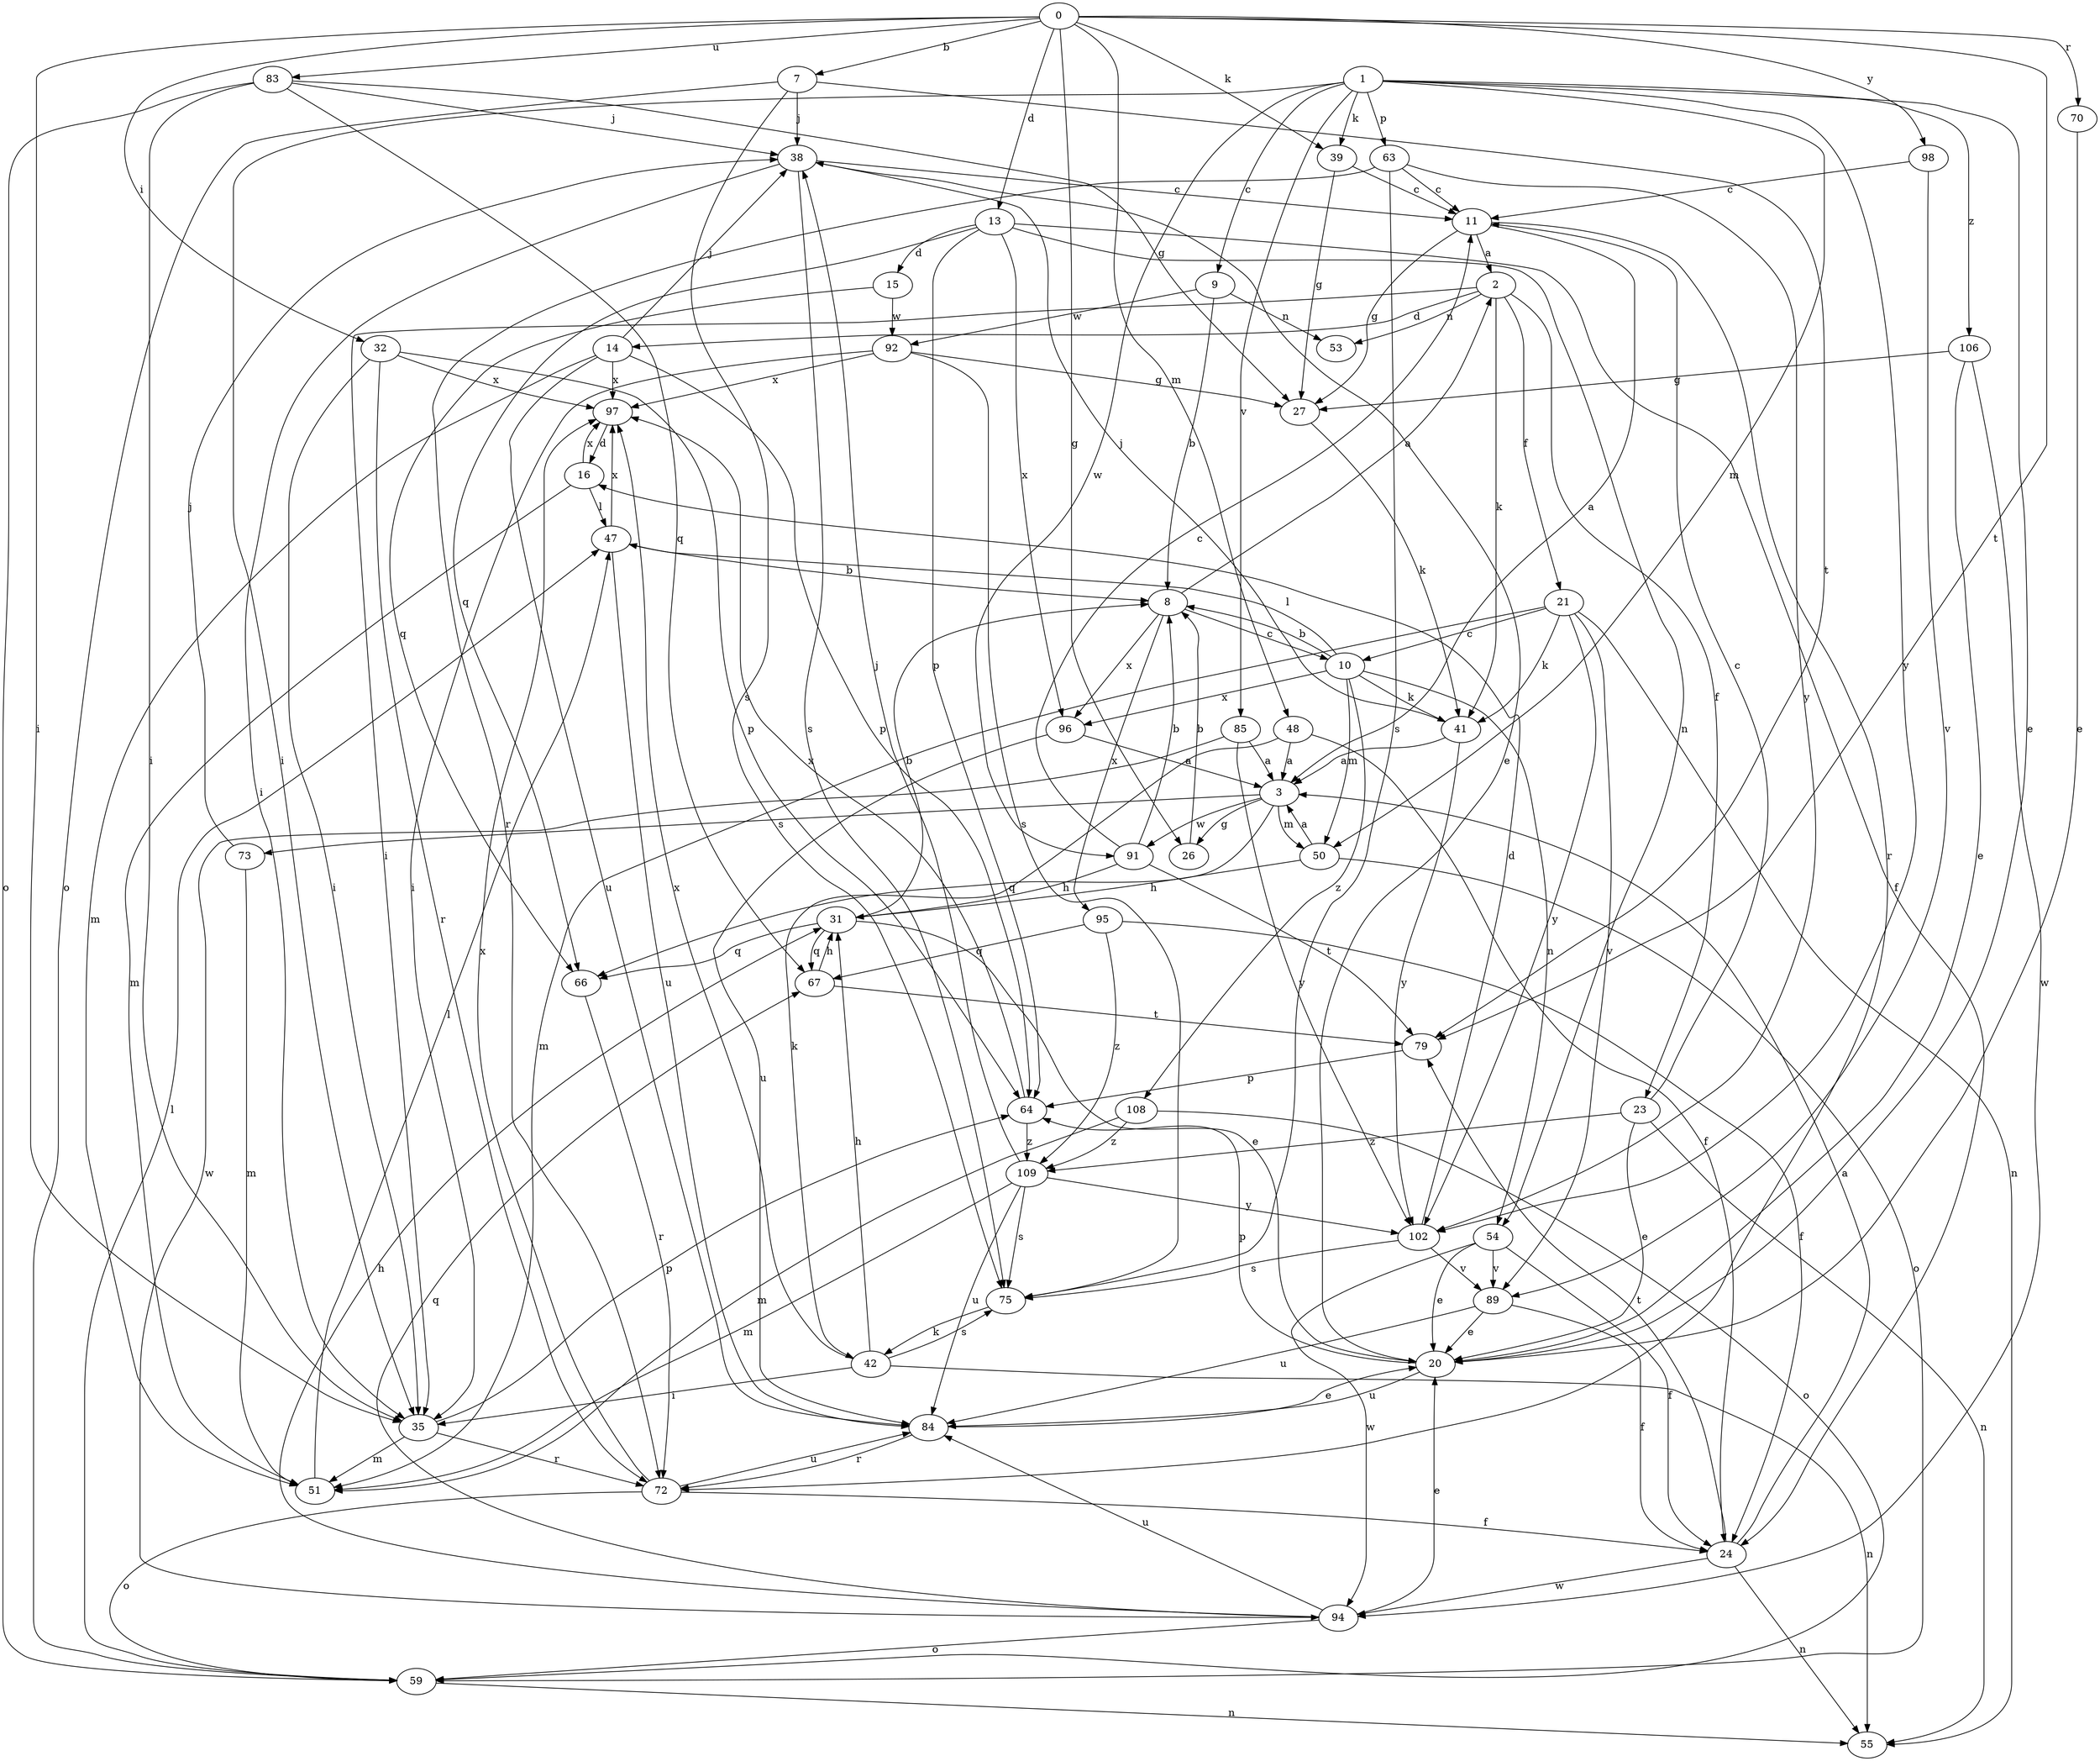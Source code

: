 strict digraph  {
0;
1;
2;
3;
7;
8;
9;
10;
11;
13;
14;
15;
16;
20;
21;
23;
24;
26;
27;
31;
32;
35;
38;
39;
41;
42;
47;
48;
50;
51;
53;
54;
55;
59;
63;
64;
66;
67;
70;
72;
73;
75;
79;
83;
84;
85;
89;
91;
92;
94;
95;
96;
97;
98;
102;
106;
108;
109;
0 -> 7  [label=b];
0 -> 13  [label=d];
0 -> 26  [label=g];
0 -> 32  [label=i];
0 -> 35  [label=i];
0 -> 39  [label=k];
0 -> 48  [label=m];
0 -> 70  [label=r];
0 -> 79  [label=t];
0 -> 83  [label=u];
0 -> 98  [label=y];
1 -> 9  [label=c];
1 -> 20  [label=e];
1 -> 35  [label=i];
1 -> 39  [label=k];
1 -> 50  [label=m];
1 -> 63  [label=p];
1 -> 85  [label=v];
1 -> 91  [label=w];
1 -> 102  [label=y];
1 -> 106  [label=z];
2 -> 14  [label=d];
2 -> 21  [label=f];
2 -> 23  [label=f];
2 -> 35  [label=i];
2 -> 41  [label=k];
2 -> 53  [label=n];
3 -> 26  [label=g];
3 -> 50  [label=m];
3 -> 66  [label=q];
3 -> 73  [label=s];
3 -> 91  [label=w];
7 -> 38  [label=j];
7 -> 59  [label=o];
7 -> 75  [label=s];
7 -> 79  [label=t];
8 -> 2  [label=a];
8 -> 10  [label=c];
8 -> 95  [label=x];
8 -> 96  [label=x];
9 -> 8  [label=b];
9 -> 53  [label=n];
9 -> 92  [label=w];
10 -> 8  [label=b];
10 -> 41  [label=k];
10 -> 47  [label=l];
10 -> 50  [label=m];
10 -> 54  [label=n];
10 -> 96  [label=x];
10 -> 108  [label=z];
11 -> 2  [label=a];
11 -> 3  [label=a];
11 -> 27  [label=g];
11 -> 72  [label=r];
13 -> 15  [label=d];
13 -> 24  [label=f];
13 -> 54  [label=n];
13 -> 64  [label=p];
13 -> 66  [label=q];
13 -> 96  [label=x];
14 -> 38  [label=j];
14 -> 51  [label=m];
14 -> 64  [label=p];
14 -> 84  [label=u];
14 -> 97  [label=x];
15 -> 66  [label=q];
15 -> 92  [label=w];
16 -> 47  [label=l];
16 -> 51  [label=m];
16 -> 97  [label=x];
20 -> 64  [label=p];
20 -> 84  [label=u];
21 -> 10  [label=c];
21 -> 41  [label=k];
21 -> 51  [label=m];
21 -> 55  [label=n];
21 -> 89  [label=v];
21 -> 102  [label=y];
23 -> 11  [label=c];
23 -> 20  [label=e];
23 -> 55  [label=n];
23 -> 109  [label=z];
24 -> 3  [label=a];
24 -> 55  [label=n];
24 -> 79  [label=t];
24 -> 94  [label=w];
26 -> 8  [label=b];
27 -> 41  [label=k];
31 -> 8  [label=b];
31 -> 20  [label=e];
31 -> 66  [label=q];
31 -> 67  [label=q];
32 -> 35  [label=i];
32 -> 64  [label=p];
32 -> 72  [label=r];
32 -> 97  [label=x];
35 -> 51  [label=m];
35 -> 64  [label=p];
35 -> 72  [label=r];
38 -> 11  [label=c];
38 -> 20  [label=e];
38 -> 35  [label=i];
38 -> 75  [label=s];
39 -> 11  [label=c];
39 -> 27  [label=g];
41 -> 3  [label=a];
41 -> 38  [label=j];
41 -> 102  [label=y];
42 -> 31  [label=h];
42 -> 35  [label=i];
42 -> 55  [label=n];
42 -> 75  [label=s];
42 -> 97  [label=x];
47 -> 8  [label=b];
47 -> 84  [label=u];
47 -> 97  [label=x];
48 -> 3  [label=a];
48 -> 24  [label=f];
48 -> 42  [label=k];
50 -> 3  [label=a];
50 -> 31  [label=h];
50 -> 59  [label=o];
51 -> 47  [label=l];
54 -> 20  [label=e];
54 -> 24  [label=f];
54 -> 89  [label=v];
54 -> 94  [label=w];
59 -> 47  [label=l];
59 -> 55  [label=n];
63 -> 11  [label=c];
63 -> 72  [label=r];
63 -> 75  [label=s];
63 -> 102  [label=y];
64 -> 97  [label=x];
64 -> 109  [label=z];
66 -> 72  [label=r];
67 -> 31  [label=h];
67 -> 79  [label=t];
70 -> 20  [label=e];
72 -> 24  [label=f];
72 -> 59  [label=o];
72 -> 84  [label=u];
72 -> 97  [label=x];
73 -> 38  [label=j];
73 -> 51  [label=m];
75 -> 42  [label=k];
79 -> 64  [label=p];
83 -> 27  [label=g];
83 -> 35  [label=i];
83 -> 38  [label=j];
83 -> 59  [label=o];
83 -> 67  [label=q];
84 -> 20  [label=e];
84 -> 72  [label=r];
85 -> 3  [label=a];
85 -> 94  [label=w];
85 -> 102  [label=y];
89 -> 20  [label=e];
89 -> 24  [label=f];
89 -> 84  [label=u];
91 -> 8  [label=b];
91 -> 11  [label=c];
91 -> 31  [label=h];
91 -> 79  [label=t];
92 -> 27  [label=g];
92 -> 35  [label=i];
92 -> 75  [label=s];
92 -> 97  [label=x];
94 -> 20  [label=e];
94 -> 31  [label=h];
94 -> 59  [label=o];
94 -> 67  [label=q];
94 -> 84  [label=u];
95 -> 24  [label=f];
95 -> 67  [label=q];
95 -> 109  [label=z];
96 -> 3  [label=a];
96 -> 84  [label=u];
97 -> 16  [label=d];
98 -> 11  [label=c];
98 -> 89  [label=v];
102 -> 16  [label=d];
102 -> 75  [label=s];
102 -> 89  [label=v];
106 -> 20  [label=e];
106 -> 27  [label=g];
106 -> 94  [label=w];
108 -> 51  [label=m];
108 -> 59  [label=o];
108 -> 109  [label=z];
109 -> 38  [label=j];
109 -> 51  [label=m];
109 -> 75  [label=s];
109 -> 84  [label=u];
109 -> 102  [label=y];
}

